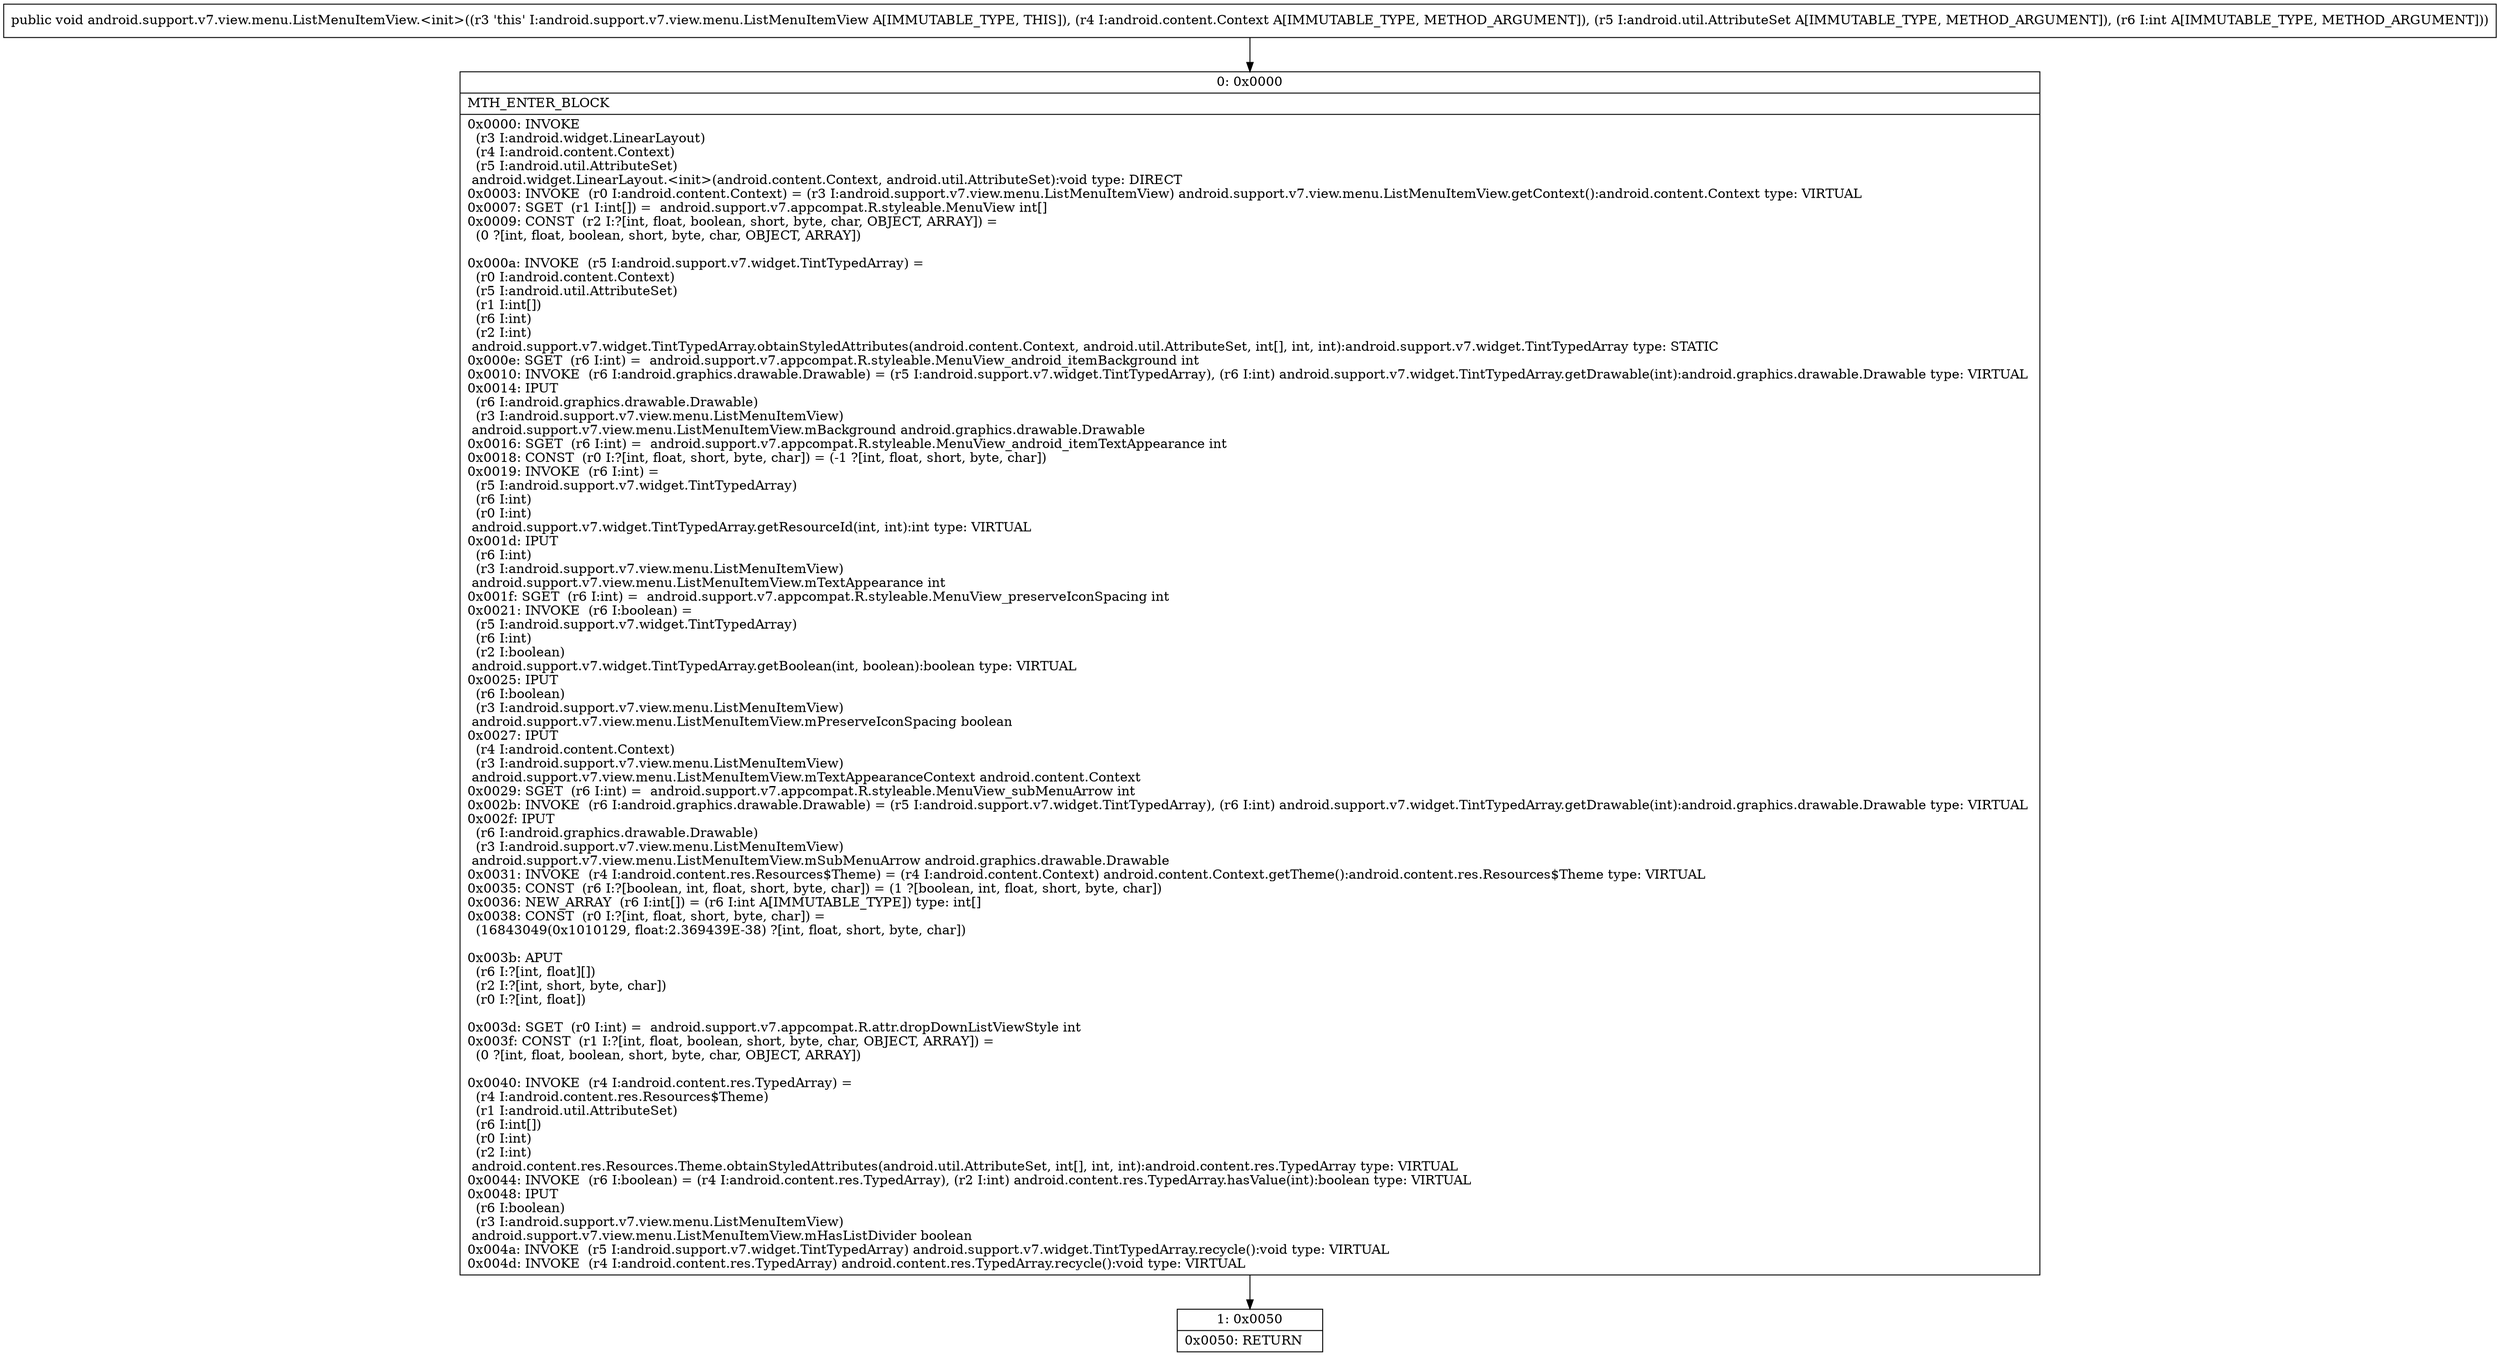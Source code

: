 digraph "CFG forandroid.support.v7.view.menu.ListMenuItemView.\<init\>(Landroid\/content\/Context;Landroid\/util\/AttributeSet;I)V" {
Node_0 [shape=record,label="{0\:\ 0x0000|MTH_ENTER_BLOCK\l|0x0000: INVOKE  \l  (r3 I:android.widget.LinearLayout)\l  (r4 I:android.content.Context)\l  (r5 I:android.util.AttributeSet)\l android.widget.LinearLayout.\<init\>(android.content.Context, android.util.AttributeSet):void type: DIRECT \l0x0003: INVOKE  (r0 I:android.content.Context) = (r3 I:android.support.v7.view.menu.ListMenuItemView) android.support.v7.view.menu.ListMenuItemView.getContext():android.content.Context type: VIRTUAL \l0x0007: SGET  (r1 I:int[]) =  android.support.v7.appcompat.R.styleable.MenuView int[] \l0x0009: CONST  (r2 I:?[int, float, boolean, short, byte, char, OBJECT, ARRAY]) = \l  (0 ?[int, float, boolean, short, byte, char, OBJECT, ARRAY])\l \l0x000a: INVOKE  (r5 I:android.support.v7.widget.TintTypedArray) = \l  (r0 I:android.content.Context)\l  (r5 I:android.util.AttributeSet)\l  (r1 I:int[])\l  (r6 I:int)\l  (r2 I:int)\l android.support.v7.widget.TintTypedArray.obtainStyledAttributes(android.content.Context, android.util.AttributeSet, int[], int, int):android.support.v7.widget.TintTypedArray type: STATIC \l0x000e: SGET  (r6 I:int) =  android.support.v7.appcompat.R.styleable.MenuView_android_itemBackground int \l0x0010: INVOKE  (r6 I:android.graphics.drawable.Drawable) = (r5 I:android.support.v7.widget.TintTypedArray), (r6 I:int) android.support.v7.widget.TintTypedArray.getDrawable(int):android.graphics.drawable.Drawable type: VIRTUAL \l0x0014: IPUT  \l  (r6 I:android.graphics.drawable.Drawable)\l  (r3 I:android.support.v7.view.menu.ListMenuItemView)\l android.support.v7.view.menu.ListMenuItemView.mBackground android.graphics.drawable.Drawable \l0x0016: SGET  (r6 I:int) =  android.support.v7.appcompat.R.styleable.MenuView_android_itemTextAppearance int \l0x0018: CONST  (r0 I:?[int, float, short, byte, char]) = (\-1 ?[int, float, short, byte, char]) \l0x0019: INVOKE  (r6 I:int) = \l  (r5 I:android.support.v7.widget.TintTypedArray)\l  (r6 I:int)\l  (r0 I:int)\l android.support.v7.widget.TintTypedArray.getResourceId(int, int):int type: VIRTUAL \l0x001d: IPUT  \l  (r6 I:int)\l  (r3 I:android.support.v7.view.menu.ListMenuItemView)\l android.support.v7.view.menu.ListMenuItemView.mTextAppearance int \l0x001f: SGET  (r6 I:int) =  android.support.v7.appcompat.R.styleable.MenuView_preserveIconSpacing int \l0x0021: INVOKE  (r6 I:boolean) = \l  (r5 I:android.support.v7.widget.TintTypedArray)\l  (r6 I:int)\l  (r2 I:boolean)\l android.support.v7.widget.TintTypedArray.getBoolean(int, boolean):boolean type: VIRTUAL \l0x0025: IPUT  \l  (r6 I:boolean)\l  (r3 I:android.support.v7.view.menu.ListMenuItemView)\l android.support.v7.view.menu.ListMenuItemView.mPreserveIconSpacing boolean \l0x0027: IPUT  \l  (r4 I:android.content.Context)\l  (r3 I:android.support.v7.view.menu.ListMenuItemView)\l android.support.v7.view.menu.ListMenuItemView.mTextAppearanceContext android.content.Context \l0x0029: SGET  (r6 I:int) =  android.support.v7.appcompat.R.styleable.MenuView_subMenuArrow int \l0x002b: INVOKE  (r6 I:android.graphics.drawable.Drawable) = (r5 I:android.support.v7.widget.TintTypedArray), (r6 I:int) android.support.v7.widget.TintTypedArray.getDrawable(int):android.graphics.drawable.Drawable type: VIRTUAL \l0x002f: IPUT  \l  (r6 I:android.graphics.drawable.Drawable)\l  (r3 I:android.support.v7.view.menu.ListMenuItemView)\l android.support.v7.view.menu.ListMenuItemView.mSubMenuArrow android.graphics.drawable.Drawable \l0x0031: INVOKE  (r4 I:android.content.res.Resources$Theme) = (r4 I:android.content.Context) android.content.Context.getTheme():android.content.res.Resources$Theme type: VIRTUAL \l0x0035: CONST  (r6 I:?[boolean, int, float, short, byte, char]) = (1 ?[boolean, int, float, short, byte, char]) \l0x0036: NEW_ARRAY  (r6 I:int[]) = (r6 I:int A[IMMUTABLE_TYPE]) type: int[] \l0x0038: CONST  (r0 I:?[int, float, short, byte, char]) = \l  (16843049(0x1010129, float:2.369439E\-38) ?[int, float, short, byte, char])\l \l0x003b: APUT  \l  (r6 I:?[int, float][])\l  (r2 I:?[int, short, byte, char])\l  (r0 I:?[int, float])\l \l0x003d: SGET  (r0 I:int) =  android.support.v7.appcompat.R.attr.dropDownListViewStyle int \l0x003f: CONST  (r1 I:?[int, float, boolean, short, byte, char, OBJECT, ARRAY]) = \l  (0 ?[int, float, boolean, short, byte, char, OBJECT, ARRAY])\l \l0x0040: INVOKE  (r4 I:android.content.res.TypedArray) = \l  (r4 I:android.content.res.Resources$Theme)\l  (r1 I:android.util.AttributeSet)\l  (r6 I:int[])\l  (r0 I:int)\l  (r2 I:int)\l android.content.res.Resources.Theme.obtainStyledAttributes(android.util.AttributeSet, int[], int, int):android.content.res.TypedArray type: VIRTUAL \l0x0044: INVOKE  (r6 I:boolean) = (r4 I:android.content.res.TypedArray), (r2 I:int) android.content.res.TypedArray.hasValue(int):boolean type: VIRTUAL \l0x0048: IPUT  \l  (r6 I:boolean)\l  (r3 I:android.support.v7.view.menu.ListMenuItemView)\l android.support.v7.view.menu.ListMenuItemView.mHasListDivider boolean \l0x004a: INVOKE  (r5 I:android.support.v7.widget.TintTypedArray) android.support.v7.widget.TintTypedArray.recycle():void type: VIRTUAL \l0x004d: INVOKE  (r4 I:android.content.res.TypedArray) android.content.res.TypedArray.recycle():void type: VIRTUAL \l}"];
Node_1 [shape=record,label="{1\:\ 0x0050|0x0050: RETURN   \l}"];
MethodNode[shape=record,label="{public void android.support.v7.view.menu.ListMenuItemView.\<init\>((r3 'this' I:android.support.v7.view.menu.ListMenuItemView A[IMMUTABLE_TYPE, THIS]), (r4 I:android.content.Context A[IMMUTABLE_TYPE, METHOD_ARGUMENT]), (r5 I:android.util.AttributeSet A[IMMUTABLE_TYPE, METHOD_ARGUMENT]), (r6 I:int A[IMMUTABLE_TYPE, METHOD_ARGUMENT])) }"];
MethodNode -> Node_0;
Node_0 -> Node_1;
}

